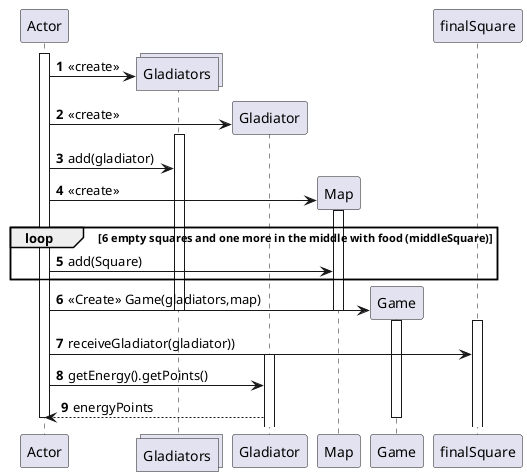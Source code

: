 @startuml

autonumber

activate Actor

actor Actor
create collections Gladiators
Actor -> Gladiators: <<create>>
create Gladiator
Actor -> Gladiator: <<create>>
activate Gladiators
Actor -> Gladiators:add(gladiator)


create Map
Actor -> Map: <<create>>
loop  6 empty squares and one more in the middle with food (middleSquare)
activate Map
Actor -> Map: add(Square)
end loop
create Game
Actor -> Game : <<Create>> Game(gladiators,map)
activate Game
deactivate Gladiators
deactivate Map
activate finalSquare
Actor -> finalSquare: receiveGladiator(gladiator))
activate Gladiator
Actor -> Gladiator: getEnergy().getPoints()
Gladiator --> Actor: energyPoints
deactivate Game

deactivate Actor

@enduml